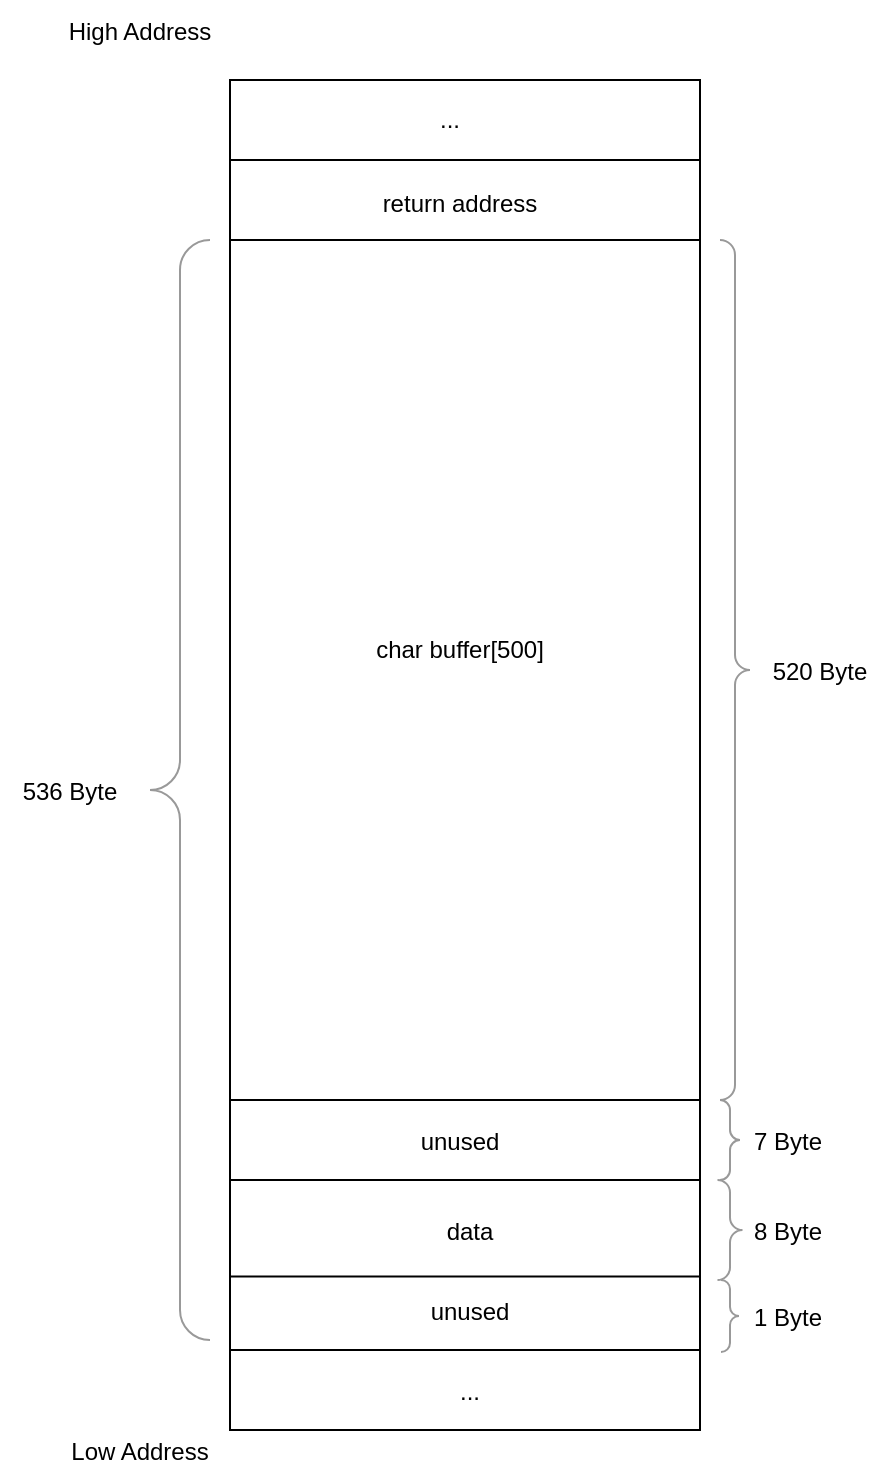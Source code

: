 <mxfile version="22.1.15" type="device">
  <diagram name="Page-1" id="sl9CrB0BPLtNSkp0fRZG">
    <mxGraphModel dx="662" dy="989" grid="1" gridSize="10" guides="1" tooltips="1" connect="1" arrows="1" fold="1" page="1" pageScale="1" pageWidth="827" pageHeight="1169" background="none" math="0" shadow="0">
      <root>
        <mxCell id="0" />
        <mxCell id="1" parent="0" />
        <mxCell id="I9QjxeDbDqbzhOjru0Z6-2" value="" style="shape=process;whiteSpace=wrap;backgroundOutline=1;rotation=90;size=0.059;rounded=0;fontColor=default;labelBorderColor=none;" vertex="1" parent="1">
          <mxGeometry x="-20" y="270" width="675" height="235" as="geometry" />
        </mxCell>
        <mxCell id="I9QjxeDbDqbzhOjru0Z6-3" value="" style="labelPosition=right;align=left;strokeWidth=1;shape=mxgraph.mockup.markup.curlyBrace;shadow=0;dashed=0;strokeColor=#999999;direction=north;rounded=0;fontColor=default;labelBorderColor=none;" vertex="1" parent="1">
          <mxGeometry x="160" y="130" width="30" height="550" as="geometry" />
        </mxCell>
        <mxCell id="I9QjxeDbDqbzhOjru0Z6-4" value="536 Byte" style="text;align=center;verticalAlign=middle;resizable=0;points=[];autosize=1;strokeColor=none;fillColor=none;rounded=0;fontColor=default;labelBorderColor=none;" vertex="1" parent="1">
          <mxGeometry x="85" y="390" width="70" height="30" as="geometry" />
        </mxCell>
        <mxCell id="I9QjxeDbDqbzhOjru0Z6-5" value="High Address" style="text;align=center;verticalAlign=middle;resizable=0;points=[];autosize=1;strokeColor=none;fillColor=none;rounded=0;fontColor=default;labelBorderColor=none;" vertex="1" parent="1">
          <mxGeometry x="110" y="10" width="90" height="30" as="geometry" />
        </mxCell>
        <mxCell id="I9QjxeDbDqbzhOjru0Z6-6" value="Low Address" style="text;align=center;verticalAlign=middle;resizable=0;points=[];autosize=1;strokeColor=none;fillColor=none;rounded=0;fontColor=default;labelBorderColor=none;" vertex="1" parent="1">
          <mxGeometry x="110" y="720" width="90" height="30" as="geometry" />
        </mxCell>
        <mxCell id="I9QjxeDbDqbzhOjru0Z6-7" value="" style="endArrow=none;rounded=0;exitX=0.75;exitY=0;exitDx=0;exitDy=0;entryX=0.75;entryY=1;entryDx=0;entryDy=0;fontColor=default;labelBorderColor=none;" edge="1" parent="1">
          <mxGeometry width="50" height="50" relative="1" as="geometry">
            <mxPoint x="435" y="648.25" as="sourcePoint" />
            <mxPoint x="200" y="648.25" as="targetPoint" />
          </mxGeometry>
        </mxCell>
        <mxCell id="I9QjxeDbDqbzhOjru0Z6-9" value="" style="endArrow=none;rounded=0;exitX=0.75;exitY=0;exitDx=0;exitDy=0;entryX=0.75;entryY=1;entryDx=0;entryDy=0;fontColor=default;labelBorderColor=none;" edge="1" parent="1">
          <mxGeometry width="50" height="50" relative="1" as="geometry">
            <mxPoint x="435" y="600" as="sourcePoint" />
            <mxPoint x="200" y="600" as="targetPoint" />
          </mxGeometry>
        </mxCell>
        <mxCell id="I9QjxeDbDqbzhOjru0Z6-10" value="unused" style="text;align=center;verticalAlign=middle;resizable=0;points=[];autosize=1;strokeColor=none;fillColor=none;rounded=0;fontColor=default;labelBorderColor=none;" vertex="1" parent="1">
          <mxGeometry x="290" y="650" width="60" height="30" as="geometry" />
        </mxCell>
        <mxCell id="I9QjxeDbDqbzhOjru0Z6-11" value="data" style="text;align=center;verticalAlign=middle;resizable=0;points=[];autosize=1;strokeColor=none;fillColor=none;rounded=0;fontColor=default;labelBorderColor=none;" vertex="1" parent="1">
          <mxGeometry x="295" y="610" width="50" height="30" as="geometry" />
        </mxCell>
        <mxCell id="I9QjxeDbDqbzhOjru0Z6-12" value="" style="labelPosition=right;align=left;strokeWidth=1;shape=mxgraph.mockup.markup.curlyBrace;shadow=0;dashed=0;strokeColor=#999999;direction=south;rounded=0;fontColor=default;labelBorderColor=none;" vertex="1" parent="1">
          <mxGeometry x="440" y="650" width="20" height="36" as="geometry" />
        </mxCell>
        <mxCell id="I9QjxeDbDqbzhOjru0Z6-13" value="1 Byte" style="text;align=left;verticalAlign=middle;resizable=0;points=[];autosize=1;strokeColor=none;fillColor=none;rounded=0;fontColor=default;labelBorderColor=none;" vertex="1" parent="1">
          <mxGeometry x="460" y="653" width="60" height="30" as="geometry" />
        </mxCell>
        <mxCell id="I9QjxeDbDqbzhOjru0Z6-14" value="" style="labelPosition=right;align=left;strokeWidth=1;shape=mxgraph.mockup.markup.curlyBrace;shadow=0;dashed=0;strokeColor=#999999;direction=south;rounded=0;fontColor=default;labelBorderColor=none;" vertex="1" parent="1">
          <mxGeometry x="440" y="600" width="20" height="50" as="geometry" />
        </mxCell>
        <mxCell id="I9QjxeDbDqbzhOjru0Z6-15" value="8 Byte" style="text;align=left;verticalAlign=middle;resizable=0;points=[];autosize=1;strokeColor=none;fillColor=none;rounded=0;fontColor=default;labelBorderColor=none;" vertex="1" parent="1">
          <mxGeometry x="460" y="610" width="60" height="30" as="geometry" />
        </mxCell>
        <mxCell id="I9QjxeDbDqbzhOjru0Z6-18" value="" style="endArrow=none;rounded=0;exitX=0.75;exitY=0;exitDx=0;exitDy=0;entryX=0.75;entryY=1;entryDx=0;entryDy=0;fontColor=default;labelBorderColor=none;" edge="1" parent="1">
          <mxGeometry width="50" height="50" relative="1" as="geometry">
            <mxPoint x="435" y="560" as="sourcePoint" />
            <mxPoint x="200" y="560" as="targetPoint" />
          </mxGeometry>
        </mxCell>
        <mxCell id="I9QjxeDbDqbzhOjru0Z6-19" value="unused" style="text;align=center;verticalAlign=middle;resizable=0;points=[];autosize=1;strokeColor=none;fillColor=none;rounded=0;fontColor=default;labelBorderColor=none;" vertex="1" parent="1">
          <mxGeometry x="285" y="565" width="60" height="30" as="geometry" />
        </mxCell>
        <mxCell id="I9QjxeDbDqbzhOjru0Z6-20" value="" style="labelPosition=right;align=left;strokeWidth=1;shape=mxgraph.mockup.markup.curlyBrace;shadow=0;dashed=0;strokeColor=#999999;direction=south;rounded=0;fontColor=default;labelBorderColor=none;" vertex="1" parent="1">
          <mxGeometry x="440" y="560" width="20" height="40" as="geometry" />
        </mxCell>
        <mxCell id="I9QjxeDbDqbzhOjru0Z6-21" value="7 Byte" style="text;align=left;verticalAlign=middle;resizable=0;points=[];autosize=1;strokeColor=none;fillColor=none;rounded=0;fontColor=default;labelBorderColor=none;" vertex="1" parent="1">
          <mxGeometry x="460" y="565" width="60" height="30" as="geometry" />
        </mxCell>
        <mxCell id="I9QjxeDbDqbzhOjru0Z6-22" value="" style="endArrow=none;rounded=0;exitX=0.75;exitY=0;exitDx=0;exitDy=0;entryX=0.75;entryY=1;entryDx=0;entryDy=0;fontColor=default;labelBorderColor=none;" edge="1" parent="1">
          <mxGeometry width="50" height="50" relative="1" as="geometry">
            <mxPoint x="435" y="130" as="sourcePoint" />
            <mxPoint x="200" y="130" as="targetPoint" />
          </mxGeometry>
        </mxCell>
        <mxCell id="I9QjxeDbDqbzhOjru0Z6-23" value="" style="labelPosition=right;align=left;strokeWidth=1;shape=mxgraph.mockup.markup.curlyBrace;shadow=0;dashed=0;strokeColor=#999999;direction=north;flipV=1;flipH=1;rounded=0;fontColor=default;labelBorderColor=none;" vertex="1" parent="1">
          <mxGeometry x="445" y="130" width="15" height="430" as="geometry" />
        </mxCell>
        <mxCell id="I9QjxeDbDqbzhOjru0Z6-24" value="520 Byte" style="text;align=center;verticalAlign=middle;resizable=0;points=[];autosize=1;strokeColor=none;fillColor=none;rounded=0;fontColor=default;labelBorderColor=none;" vertex="1" parent="1">
          <mxGeometry x="460" y="330" width="70" height="30" as="geometry" />
        </mxCell>
        <mxCell id="I9QjxeDbDqbzhOjru0Z6-25" value="char buffer[500]" style="text;strokeColor=none;fillColor=none;align=center;verticalAlign=middle;whiteSpace=wrap;rounded=0;fontColor=default;labelBorderColor=none;" vertex="1" parent="1">
          <mxGeometry x="265" y="320" width="100" height="30" as="geometry" />
        </mxCell>
        <mxCell id="I9QjxeDbDqbzhOjru0Z6-26" value="return address" style="text;align=center;verticalAlign=middle;resizable=0;points=[];autosize=1;strokeColor=none;fillColor=none;rounded=0;fontColor=default;labelBorderColor=none;" vertex="1" parent="1">
          <mxGeometry x="265" y="96" width="100" height="30" as="geometry" />
        </mxCell>
        <mxCell id="I9QjxeDbDqbzhOjru0Z6-27" value="..." style="text;align=center;verticalAlign=middle;resizable=0;points=[];autosize=1;strokeColor=none;fillColor=none;rounded=0;fontColor=default;labelBorderColor=none;" vertex="1" parent="1">
          <mxGeometry x="305" y="690" width="30" height="30" as="geometry" />
        </mxCell>
        <mxCell id="I9QjxeDbDqbzhOjru0Z6-28" value="..." style="text;align=center;verticalAlign=middle;resizable=0;points=[];autosize=1;strokeColor=none;fillColor=none;rounded=0;fontColor=default;labelBorderColor=none;" vertex="1" parent="1">
          <mxGeometry x="295" y="54" width="30" height="30" as="geometry" />
        </mxCell>
      </root>
    </mxGraphModel>
  </diagram>
</mxfile>
